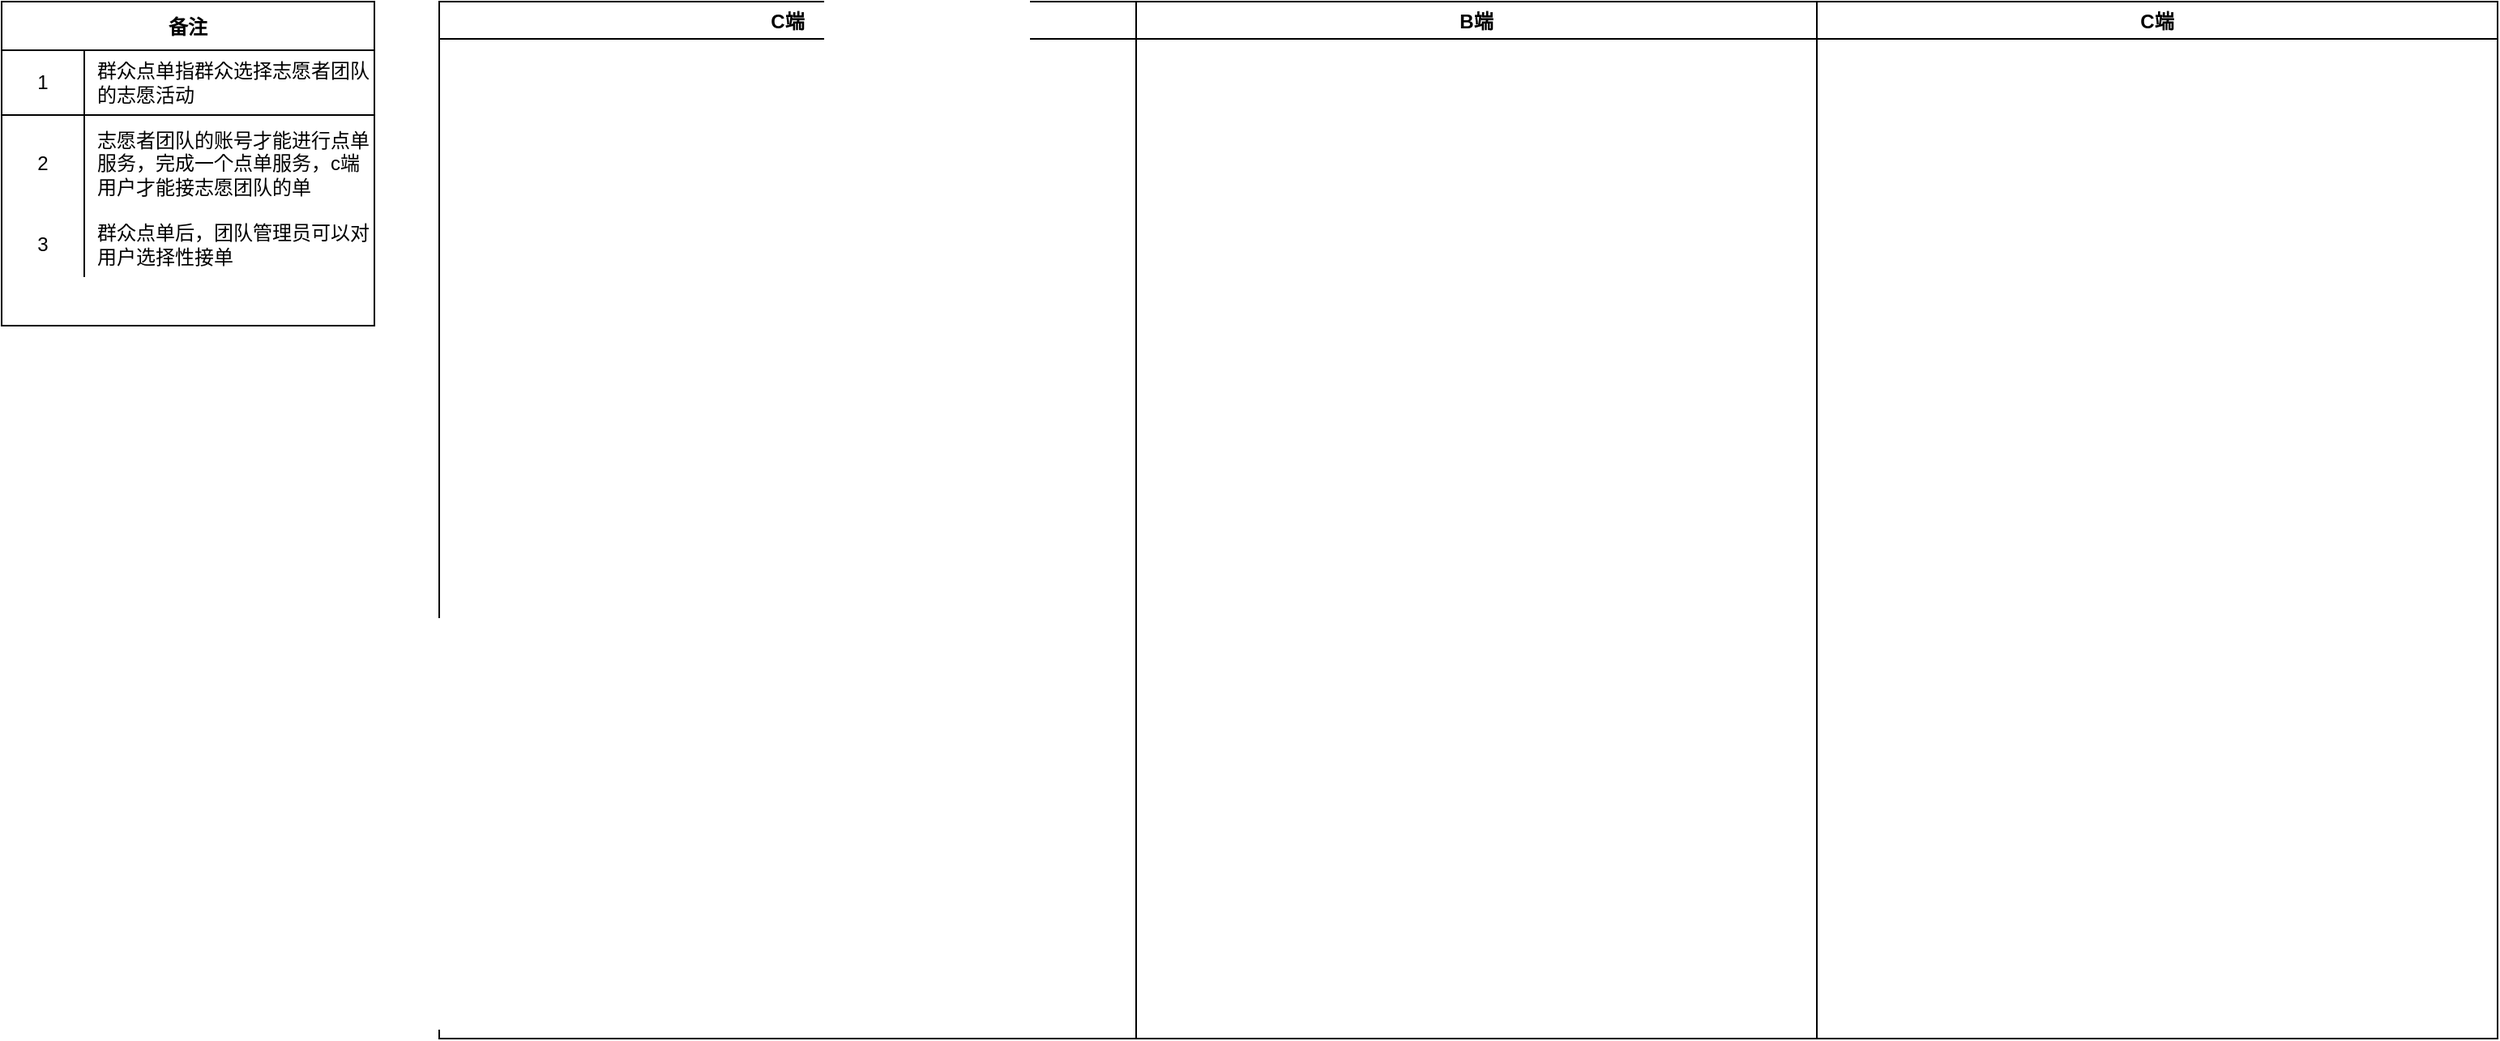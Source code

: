 <mxfile version="15.6.6" type="github">
  <diagram id="AXBYRpy8WyjKm1C0F52a" name="第 1 页">
    <mxGraphModel dx="1422" dy="761" grid="1" gridSize="10" guides="1" tooltips="1" connect="1" arrows="1" fold="1" page="1" pageScale="1" pageWidth="827" pageHeight="1169" math="0" shadow="0">
      <root>
        <mxCell id="0" />
        <mxCell id="1" parent="0" />
        <mxCell id="PWN6N76G5UAPGbaR_pDu-1" value="备注" style="shape=table;startSize=30;container=1;collapsible=0;childLayout=tableLayout;fixedRows=1;rowLines=0;fontStyle=1;align=center;pointerEvents=1;fillColor=default;strokeColor=default;fontColor=default;" vertex="1" parent="1">
          <mxGeometry x="20" y="40" width="230" height="200" as="geometry" />
        </mxCell>
        <mxCell id="PWN6N76G5UAPGbaR_pDu-2" value="" style="shape=partialRectangle;html=1;whiteSpace=wrap;collapsible=0;dropTarget=0;pointerEvents=1;fillColor=none;top=0;left=0;bottom=1;right=0;points=[[0,0.5],[1,0.5]];portConstraint=eastwest;" vertex="1" parent="PWN6N76G5UAPGbaR_pDu-1">
          <mxGeometry y="30" width="230" height="40" as="geometry" />
        </mxCell>
        <mxCell id="PWN6N76G5UAPGbaR_pDu-3" value="1" style="shape=partialRectangle;html=1;whiteSpace=wrap;connectable=0;fillColor=none;top=0;left=0;bottom=0;right=0;overflow=hidden;pointerEvents=1;" vertex="1" parent="PWN6N76G5UAPGbaR_pDu-2">
          <mxGeometry width="51" height="40" as="geometry">
            <mxRectangle width="51" height="40" as="alternateBounds" />
          </mxGeometry>
        </mxCell>
        <mxCell id="PWN6N76G5UAPGbaR_pDu-4" value="&lt;span&gt;群众点单指群众选择志愿者团队的志愿活动&lt;/span&gt;" style="shape=partialRectangle;html=1;whiteSpace=wrap;connectable=0;fillColor=none;top=0;left=0;bottom=0;right=0;align=left;spacingLeft=6;overflow=hidden;pointerEvents=1;strokeColor=default;fontColor=default;" vertex="1" parent="PWN6N76G5UAPGbaR_pDu-2">
          <mxGeometry x="51" width="179" height="40" as="geometry">
            <mxRectangle width="179" height="40" as="alternateBounds" />
          </mxGeometry>
        </mxCell>
        <mxCell id="PWN6N76G5UAPGbaR_pDu-5" value="" style="shape=partialRectangle;html=1;whiteSpace=wrap;collapsible=0;dropTarget=0;pointerEvents=1;fillColor=none;top=0;left=0;bottom=0;right=0;points=[[0,0.5],[1,0.5]];portConstraint=eastwest;" vertex="1" parent="PWN6N76G5UAPGbaR_pDu-1">
          <mxGeometry y="70" width="230" height="60" as="geometry" />
        </mxCell>
        <mxCell id="PWN6N76G5UAPGbaR_pDu-6" value="2" style="shape=partialRectangle;html=1;whiteSpace=wrap;connectable=0;fillColor=none;top=0;left=0;bottom=0;right=0;overflow=hidden;pointerEvents=1;" vertex="1" parent="PWN6N76G5UAPGbaR_pDu-5">
          <mxGeometry width="51" height="60" as="geometry">
            <mxRectangle width="51" height="60" as="alternateBounds" />
          </mxGeometry>
        </mxCell>
        <mxCell id="PWN6N76G5UAPGbaR_pDu-7" value="&lt;span&gt;志愿者团队的账号才能进行点单服务，完成一个点单服务，c端用户才能接志愿团队的单&lt;/span&gt;" style="shape=partialRectangle;html=1;whiteSpace=wrap;connectable=0;fillColor=none;top=0;left=0;bottom=0;right=0;align=left;spacingLeft=6;overflow=hidden;pointerEvents=1;strokeColor=default;fontColor=default;" vertex="1" parent="PWN6N76G5UAPGbaR_pDu-5">
          <mxGeometry x="51" width="179" height="60" as="geometry">
            <mxRectangle width="179" height="60" as="alternateBounds" />
          </mxGeometry>
        </mxCell>
        <mxCell id="PWN6N76G5UAPGbaR_pDu-8" value="" style="shape=partialRectangle;html=1;whiteSpace=wrap;collapsible=0;dropTarget=0;pointerEvents=1;fillColor=none;top=0;left=0;bottom=0;right=0;points=[[0,0.5],[1,0.5]];portConstraint=eastwest;" vertex="1" parent="PWN6N76G5UAPGbaR_pDu-1">
          <mxGeometry y="130" width="230" height="40" as="geometry" />
        </mxCell>
        <mxCell id="PWN6N76G5UAPGbaR_pDu-9" value="3" style="shape=partialRectangle;html=1;whiteSpace=wrap;connectable=0;fillColor=none;top=0;left=0;bottom=0;right=0;overflow=hidden;pointerEvents=1;" vertex="1" parent="PWN6N76G5UAPGbaR_pDu-8">
          <mxGeometry width="51" height="40" as="geometry">
            <mxRectangle width="51" height="40" as="alternateBounds" />
          </mxGeometry>
        </mxCell>
        <mxCell id="PWN6N76G5UAPGbaR_pDu-10" value="群众点单后，团队管理员可以对用户选择性接单" style="shape=partialRectangle;html=1;whiteSpace=wrap;connectable=0;fillColor=none;top=0;left=0;bottom=0;right=0;align=left;spacingLeft=6;overflow=hidden;pointerEvents=1;strokeColor=default;fontColor=default;" vertex="1" parent="PWN6N76G5UAPGbaR_pDu-8">
          <mxGeometry x="51" width="179" height="40" as="geometry">
            <mxRectangle width="179" height="40" as="alternateBounds" />
          </mxGeometry>
        </mxCell>
        <mxCell id="PWN6N76G5UAPGbaR_pDu-15" value="C端" style="swimlane;fontColor=default;strokeColor=default;fillColor=default;" vertex="1" parent="1">
          <mxGeometry x="290" y="40" width="430" height="640" as="geometry" />
        </mxCell>
        <mxCell id="PWN6N76G5UAPGbaR_pDu-16" value="B端" style="swimlane;fontColor=default;strokeColor=default;fillColor=default;" vertex="1" parent="1">
          <mxGeometry x="720" y="40" width="420" height="640" as="geometry" />
        </mxCell>
        <mxCell id="PWN6N76G5UAPGbaR_pDu-17" value="C端" style="swimlane;fontColor=default;strokeColor=default;fillColor=default;" vertex="1" parent="1">
          <mxGeometry x="1140" y="40" width="420" height="640" as="geometry" />
        </mxCell>
      </root>
    </mxGraphModel>
  </diagram>
</mxfile>
